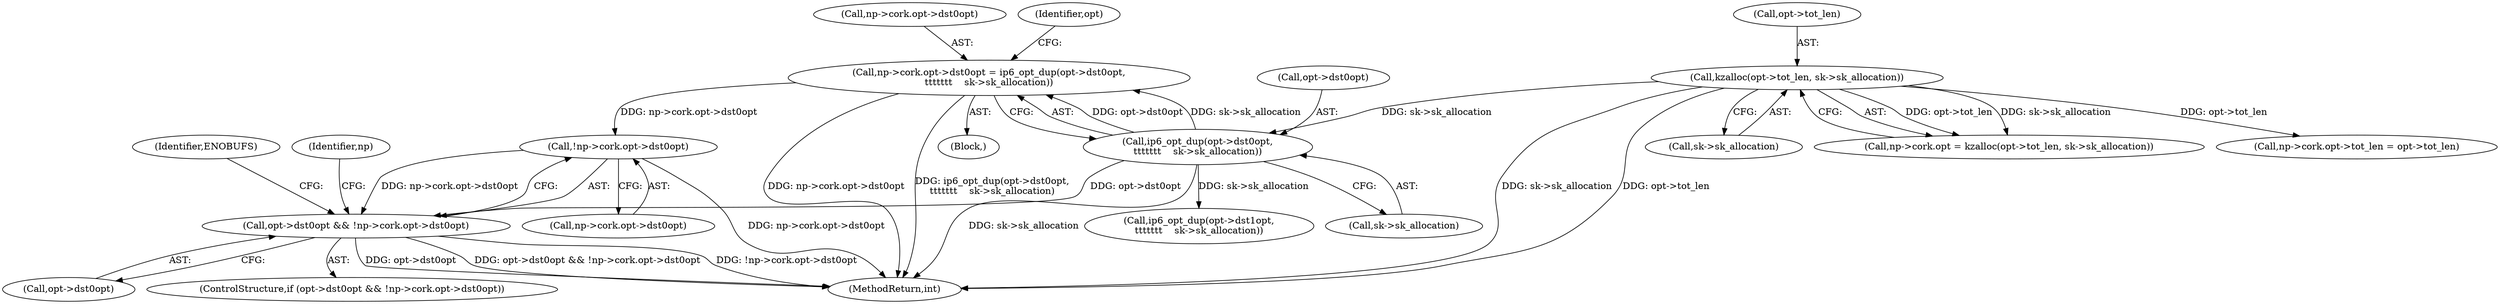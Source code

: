 digraph "0_linux_2811ebac2521ceac84f2bdae402455baa6a7fb47@pointer" {
"1000273" [label="(Call,!np->cork.opt->dst0opt)"];
"1000253" [label="(Call,np->cork.opt->dst0opt = ip6_opt_dup(opt->dst0opt,\n\t\t\t\t\t\t\t    sk->sk_allocation))"];
"1000261" [label="(Call,ip6_opt_dup(opt->dst0opt,\n\t\t\t\t\t\t\t    sk->sk_allocation))"];
"1000201" [label="(Call,kzalloc(opt->tot_len, sk->sk_allocation))"];
"1000269" [label="(Call,opt->dst0opt && !np->cork.opt->dst0opt)"];
"1000270" [label="(Call,opt->dst0opt)"];
"1000271" [label="(Identifier,opt)"];
"1000201" [label="(Call,kzalloc(opt->tot_len, sk->sk_allocation))"];
"1000292" [label="(Call,ip6_opt_dup(opt->dst1opt,\n\t\t\t\t\t\t\t    sk->sk_allocation))"];
"1000184" [label="(Block,)"];
"1000268" [label="(ControlStructure,if (opt->dst0opt && !np->cork.opt->dst0opt))"];
"1000274" [label="(Call,np->cork.opt->dst0opt)"];
"1000273" [label="(Call,!np->cork.opt->dst0opt)"];
"1000283" [label="(Identifier,ENOBUFS)"];
"1000262" [label="(Call,opt->dst0opt)"];
"1000261" [label="(Call,ip6_opt_dup(opt->dst0opt,\n\t\t\t\t\t\t\t    sk->sk_allocation))"];
"1000195" [label="(Call,np->cork.opt = kzalloc(opt->tot_len, sk->sk_allocation))"];
"1000220" [label="(Call,np->cork.opt->tot_len = opt->tot_len)"];
"1000205" [label="(Call,sk->sk_allocation)"];
"1001333" [label="(MethodReturn,int)"];
"1000253" [label="(Call,np->cork.opt->dst0opt = ip6_opt_dup(opt->dst0opt,\n\t\t\t\t\t\t\t    sk->sk_allocation))"];
"1000202" [label="(Call,opt->tot_len)"];
"1000269" [label="(Call,opt->dst0opt && !np->cork.opt->dst0opt)"];
"1000254" [label="(Call,np->cork.opt->dst0opt)"];
"1000265" [label="(Call,sk->sk_allocation)"];
"1000288" [label="(Identifier,np)"];
"1000273" -> "1000269"  [label="AST: "];
"1000273" -> "1000274"  [label="CFG: "];
"1000274" -> "1000273"  [label="AST: "];
"1000269" -> "1000273"  [label="CFG: "];
"1000273" -> "1001333"  [label="DDG: np->cork.opt->dst0opt"];
"1000273" -> "1000269"  [label="DDG: np->cork.opt->dst0opt"];
"1000253" -> "1000273"  [label="DDG: np->cork.opt->dst0opt"];
"1000253" -> "1000184"  [label="AST: "];
"1000253" -> "1000261"  [label="CFG: "];
"1000254" -> "1000253"  [label="AST: "];
"1000261" -> "1000253"  [label="AST: "];
"1000271" -> "1000253"  [label="CFG: "];
"1000253" -> "1001333"  [label="DDG: np->cork.opt->dst0opt"];
"1000253" -> "1001333"  [label="DDG: ip6_opt_dup(opt->dst0opt,\n\t\t\t\t\t\t\t    sk->sk_allocation)"];
"1000261" -> "1000253"  [label="DDG: opt->dst0opt"];
"1000261" -> "1000253"  [label="DDG: sk->sk_allocation"];
"1000261" -> "1000265"  [label="CFG: "];
"1000262" -> "1000261"  [label="AST: "];
"1000265" -> "1000261"  [label="AST: "];
"1000261" -> "1001333"  [label="DDG: sk->sk_allocation"];
"1000201" -> "1000261"  [label="DDG: sk->sk_allocation"];
"1000261" -> "1000269"  [label="DDG: opt->dst0opt"];
"1000261" -> "1000292"  [label="DDG: sk->sk_allocation"];
"1000201" -> "1000195"  [label="AST: "];
"1000201" -> "1000205"  [label="CFG: "];
"1000202" -> "1000201"  [label="AST: "];
"1000205" -> "1000201"  [label="AST: "];
"1000195" -> "1000201"  [label="CFG: "];
"1000201" -> "1001333"  [label="DDG: sk->sk_allocation"];
"1000201" -> "1001333"  [label="DDG: opt->tot_len"];
"1000201" -> "1000195"  [label="DDG: opt->tot_len"];
"1000201" -> "1000195"  [label="DDG: sk->sk_allocation"];
"1000201" -> "1000220"  [label="DDG: opt->tot_len"];
"1000269" -> "1000268"  [label="AST: "];
"1000269" -> "1000270"  [label="CFG: "];
"1000270" -> "1000269"  [label="AST: "];
"1000283" -> "1000269"  [label="CFG: "];
"1000288" -> "1000269"  [label="CFG: "];
"1000269" -> "1001333"  [label="DDG: opt->dst0opt && !np->cork.opt->dst0opt"];
"1000269" -> "1001333"  [label="DDG: !np->cork.opt->dst0opt"];
"1000269" -> "1001333"  [label="DDG: opt->dst0opt"];
}
